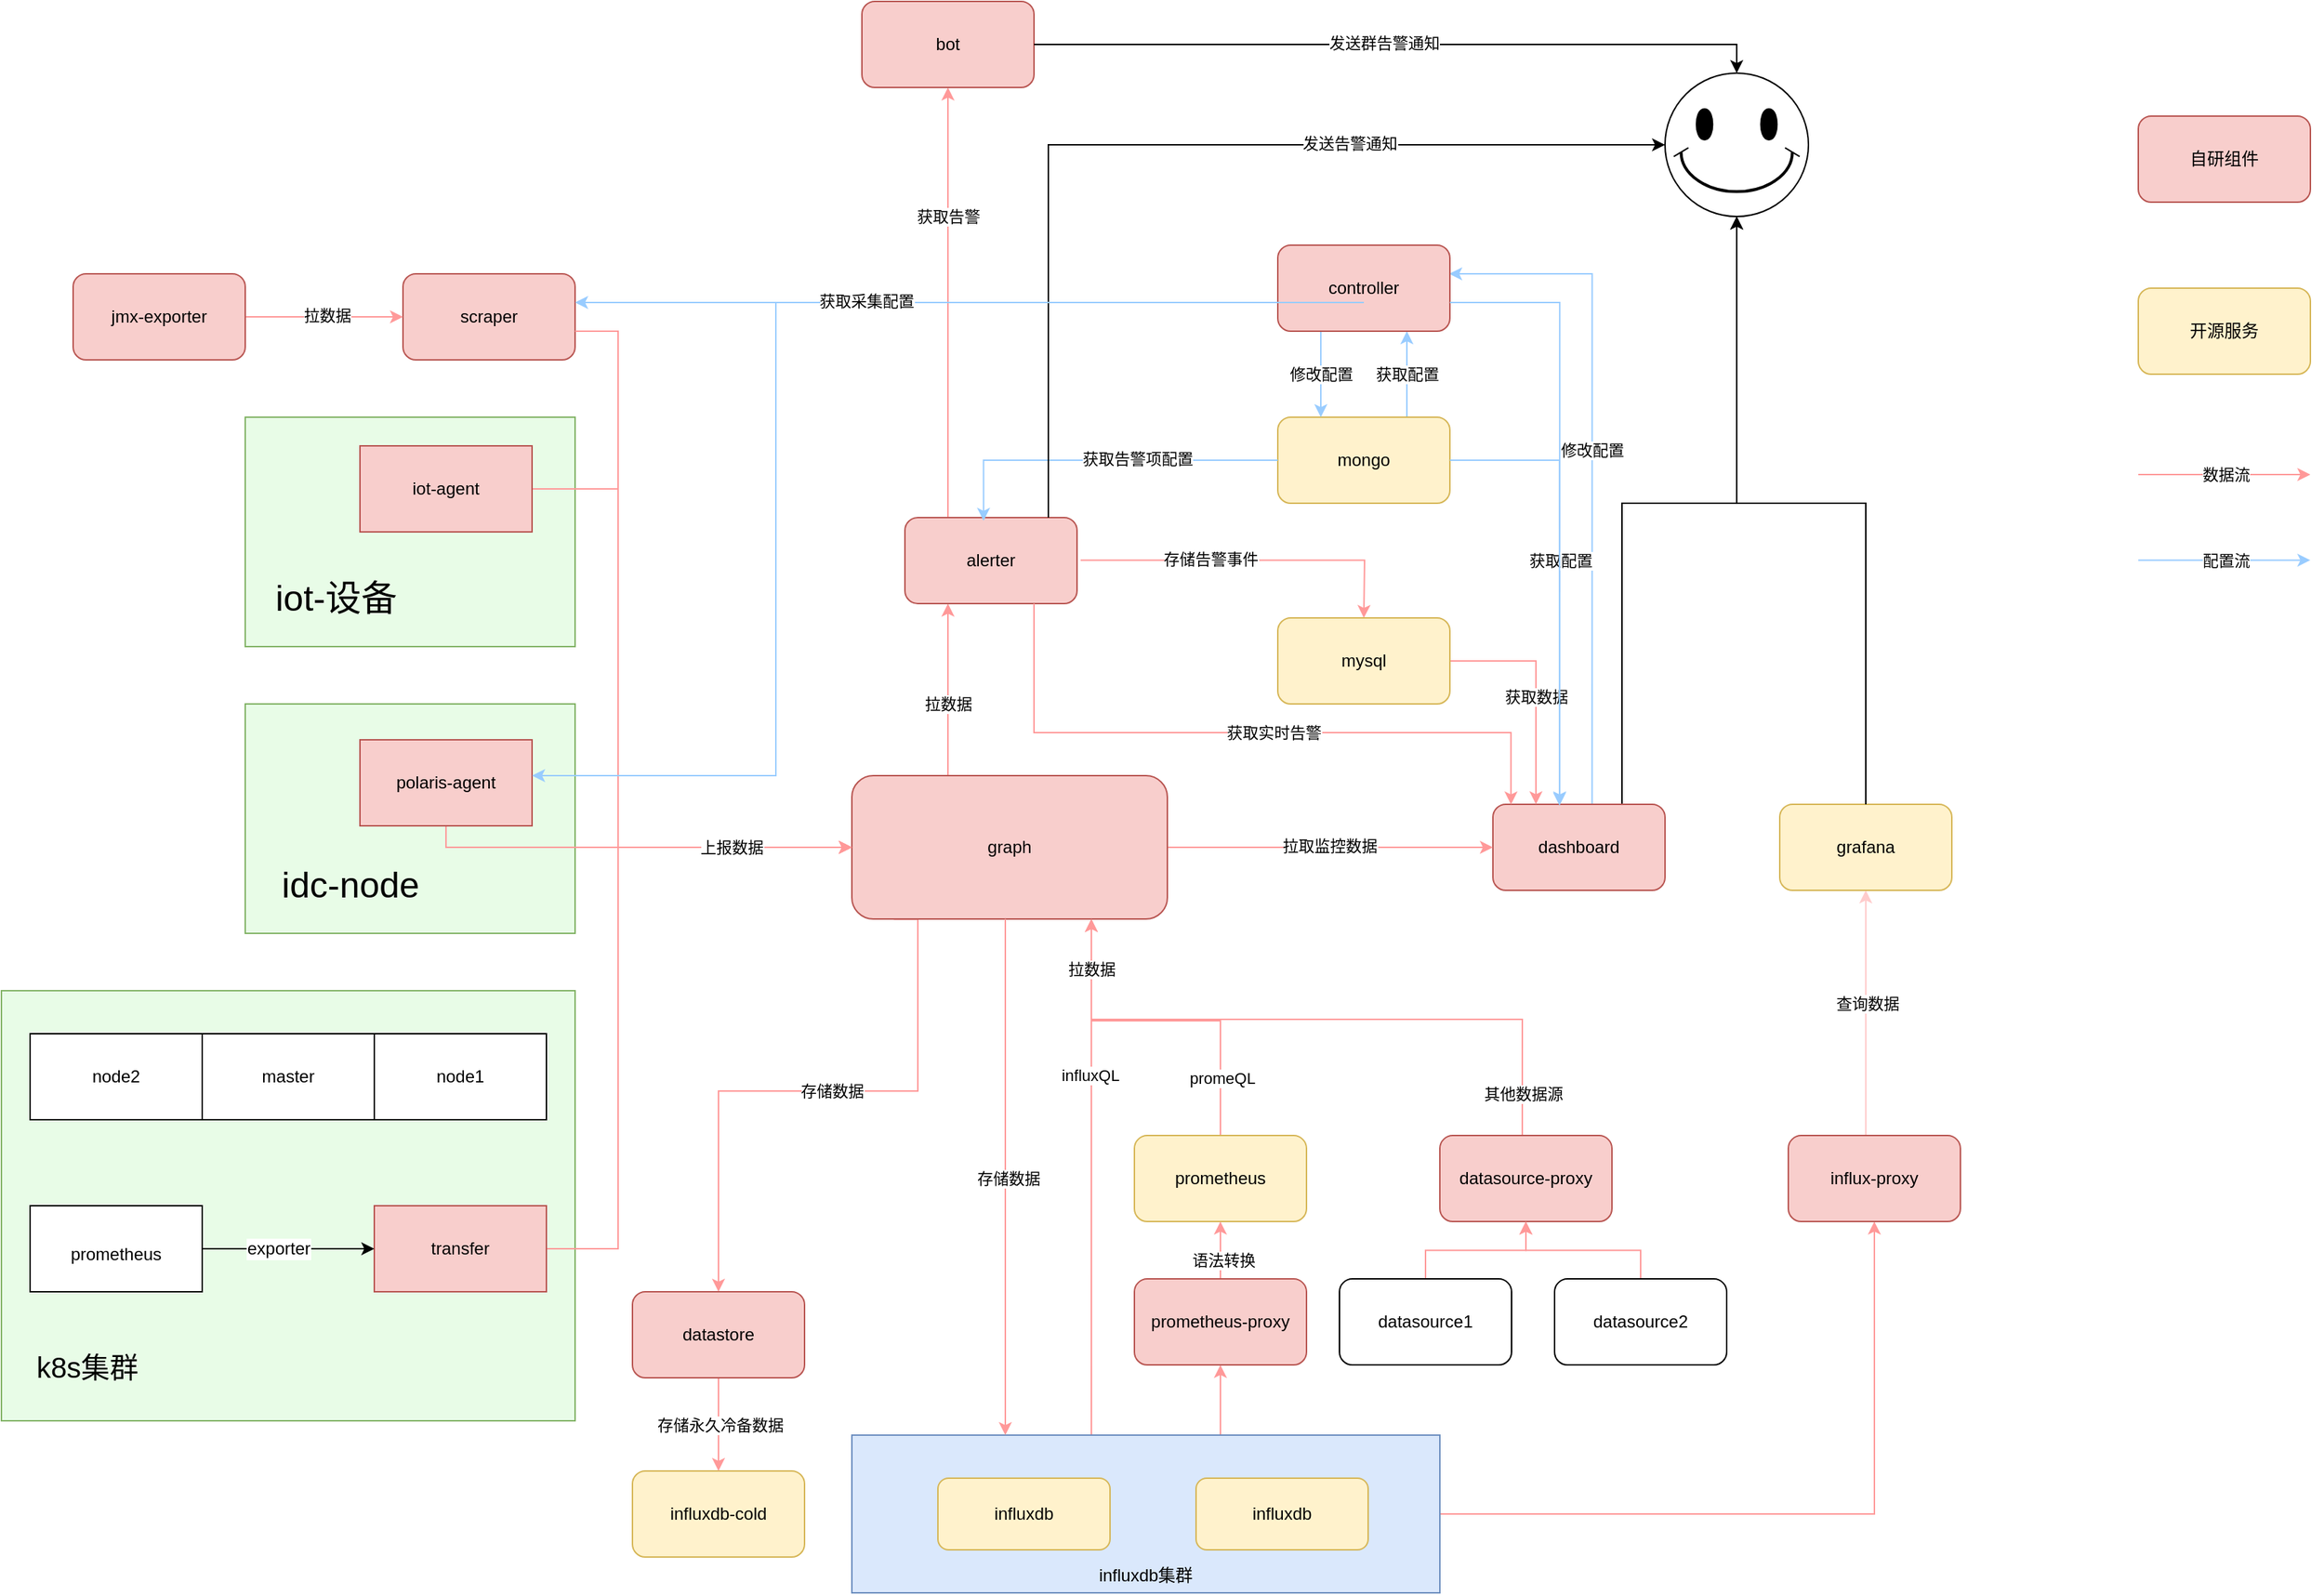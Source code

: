 <mxfile version="24.5.5" type="github">
  <diagram name="第 1 页" id="zJNLE8bN9wBG5qHUzsNH">
    <mxGraphModel dx="3089" dy="2399" grid="1" gridSize="10" guides="1" tooltips="1" connect="1" arrows="1" fold="1" page="1" pageScale="1" pageWidth="827" pageHeight="1169" math="0" shadow="0">
      <root>
        <mxCell id="0" />
        <mxCell id="1" parent="0" />
        <mxCell id="a-k5ZQnK_QjZlKG4vjBj-92" value="" style="rounded=0;whiteSpace=wrap;html=1;direction=south;fillColor=#E8FCE7;strokeColor=#82b366;" vertex="1" parent="1">
          <mxGeometry x="-370" y="60" width="230" height="160" as="geometry" />
        </mxCell>
        <mxCell id="mmYLngL-6dQX-zCMXxUM-11" value="" style="edgeStyle=orthogonalEdgeStyle;rounded=0;orthogonalLoop=1;jettySize=auto;html=1;strokeColor=#FF9999;" parent="1" source="mmYLngL-6dQX-zCMXxUM-14" target="mmYLngL-6dQX-zCMXxUM-29" edge="1">
          <mxGeometry relative="1" as="geometry">
            <Array as="points">
              <mxPoint x="310" y="730" />
              <mxPoint x="310" y="730" />
            </Array>
          </mxGeometry>
        </mxCell>
        <mxCell id="mmYLngL-6dQX-zCMXxUM-65" style="edgeStyle=orthogonalEdgeStyle;rounded=0;orthogonalLoop=1;jettySize=auto;html=1;entryX=0.5;entryY=1;entryDx=0;entryDy=0;strokeColor=#FF9999;" parent="1" source="mmYLngL-6dQX-zCMXxUM-14" target="mmYLngL-6dQX-zCMXxUM-64" edge="1">
          <mxGeometry relative="1" as="geometry" />
        </mxCell>
        <mxCell id="a-k5ZQnK_QjZlKG4vjBj-77" style="edgeStyle=orthogonalEdgeStyle;rounded=0;orthogonalLoop=1;jettySize=auto;html=1;exitX=0;exitY=0;exitDx=0;exitDy=0;entryX=0.5;entryY=1;entryDx=0;entryDy=0;strokeColor=#FF9999;" edge="1" parent="1">
          <mxGeometry relative="1" as="geometry">
            <mxPoint x="190.0" y="770" as="sourcePoint" />
            <mxPoint x="219.97" y="400" as="targetPoint" />
            <Array as="points">
              <mxPoint x="219.97" y="770" />
            </Array>
          </mxGeometry>
        </mxCell>
        <mxCell id="a-k5ZQnK_QjZlKG4vjBj-90" value="influxQL" style="edgeLabel;html=1;align=center;verticalAlign=middle;resizable=0;points=[];" vertex="1" connectable="0" parent="a-k5ZQnK_QjZlKG4vjBj-77">
          <mxGeometry x="0.404" y="1" relative="1" as="geometry">
            <mxPoint as="offset" />
          </mxGeometry>
        </mxCell>
        <mxCell id="mmYLngL-6dQX-zCMXxUM-14" value="&lt;br&gt;&lt;br&gt;&lt;br&gt;&lt;br&gt;&lt;br&gt;&lt;br&gt;influxdb集群" style="rounded=0;whiteSpace=wrap;html=1;fillColor=#dae8fc;strokeColor=#6c8ebf;" parent="1" vertex="1">
          <mxGeometry x="53" y="770" width="410" height="110" as="geometry" />
        </mxCell>
        <mxCell id="a-k5ZQnK_QjZlKG4vjBj-51" style="edgeStyle=orthogonalEdgeStyle;rounded=0;orthogonalLoop=1;jettySize=auto;html=1;" edge="1" parent="1" source="mmYLngL-6dQX-zCMXxUM-16" target="a-k5ZQnK_QjZlKG4vjBj-1">
          <mxGeometry relative="1" as="geometry">
            <Array as="points">
              <mxPoint x="590" y="120" />
              <mxPoint x="670" y="120" />
            </Array>
          </mxGeometry>
        </mxCell>
        <mxCell id="a-k5ZQnK_QjZlKG4vjBj-53" style="edgeStyle=orthogonalEdgeStyle;rounded=0;orthogonalLoop=1;jettySize=auto;html=1;entryX=0.996;entryY=0.343;entryDx=0;entryDy=0;entryPerimeter=0;strokeColor=#99CCFF;" edge="1" parent="1" target="a-k5ZQnK_QjZlKG4vjBj-27">
          <mxGeometry relative="1" as="geometry">
            <mxPoint x="470.0" y="-43.68" as="targetPoint" />
            <mxPoint x="569.166" y="330" as="sourcePoint" />
            <Array as="points">
              <mxPoint x="569" y="-40" />
              <mxPoint x="470" y="-40" />
            </Array>
          </mxGeometry>
        </mxCell>
        <mxCell id="a-k5ZQnK_QjZlKG4vjBj-54" value="修改配置" style="edgeLabel;html=1;align=center;verticalAlign=middle;resizable=0;points=[];" vertex="1" connectable="0" parent="a-k5ZQnK_QjZlKG4vjBj-53">
          <mxGeometry x="0.051" relative="1" as="geometry">
            <mxPoint as="offset" />
          </mxGeometry>
        </mxCell>
        <mxCell id="mmYLngL-6dQX-zCMXxUM-16" value="dashboard" style="rounded=1;whiteSpace=wrap;html=1;fillColor=#f8cecc;strokeColor=#b85450;" parent="1" vertex="1">
          <mxGeometry x="500" y="330" width="120" height="60" as="geometry" />
        </mxCell>
        <mxCell id="mmYLngL-6dQX-zCMXxUM-18" value="" style="edgeStyle=orthogonalEdgeStyle;rounded=0;orthogonalLoop=1;jettySize=auto;html=1;strokeColor=#FF9999;" parent="1" source="mmYLngL-6dQX-zCMXxUM-20" target="mmYLngL-6dQX-zCMXxUM-23" edge="1">
          <mxGeometry relative="1" as="geometry">
            <Array as="points">
              <mxPoint x="120" y="270" />
              <mxPoint x="120" y="270" />
            </Array>
          </mxGeometry>
        </mxCell>
        <mxCell id="mmYLngL-6dQX-zCMXxUM-19" value="拉数据" style="edgeLabel;html=1;align=center;verticalAlign=middle;resizable=0;points=[];" parent="mmYLngL-6dQX-zCMXxUM-18" vertex="1" connectable="0">
          <mxGeometry x="-0.156" relative="1" as="geometry">
            <mxPoint as="offset" />
          </mxGeometry>
        </mxCell>
        <mxCell id="mmYLngL-6dQX-zCMXxUM-77" style="edgeStyle=orthogonalEdgeStyle;rounded=0;orthogonalLoop=1;jettySize=auto;html=1;entryX=0;entryY=0.5;entryDx=0;entryDy=0;strokeColor=#FF9999;" parent="1" source="mmYLngL-6dQX-zCMXxUM-20" target="mmYLngL-6dQX-zCMXxUM-16" edge="1">
          <mxGeometry relative="1" as="geometry" />
        </mxCell>
        <mxCell id="mmYLngL-6dQX-zCMXxUM-78" value="拉取监控数据" style="edgeLabel;html=1;align=center;verticalAlign=middle;resizable=0;points=[];" parent="mmYLngL-6dQX-zCMXxUM-77" vertex="1" connectable="0">
          <mxGeometry x="-0.007" y="1" relative="1" as="geometry">
            <mxPoint as="offset" />
          </mxGeometry>
        </mxCell>
        <mxCell id="a-k5ZQnK_QjZlKG4vjBj-76" style="edgeStyle=orthogonalEdgeStyle;rounded=0;orthogonalLoop=1;jettySize=auto;html=1;exitX=0.133;exitY=1.002;exitDx=0;exitDy=0;entryX=0.5;entryY=0;entryDx=0;entryDy=0;strokeColor=#FF9999;exitPerimeter=0;" edge="1" parent="1" source="mmYLngL-6dQX-zCMXxUM-20" target="a-k5ZQnK_QjZlKG4vjBj-73">
          <mxGeometry relative="1" as="geometry">
            <Array as="points">
              <mxPoint x="99" y="530" />
              <mxPoint x="-40" y="530" />
            </Array>
          </mxGeometry>
        </mxCell>
        <mxCell id="a-k5ZQnK_QjZlKG4vjBj-96" value="存储数据" style="edgeLabel;html=1;align=center;verticalAlign=middle;resizable=0;points=[];" vertex="1" connectable="0" parent="a-k5ZQnK_QjZlKG4vjBj-76">
          <mxGeometry x="-0.054" relative="1" as="geometry">
            <mxPoint as="offset" />
          </mxGeometry>
        </mxCell>
        <mxCell id="mmYLngL-6dQX-zCMXxUM-20" value="graph" style="rounded=1;whiteSpace=wrap;html=1;fillColor=#f8cecc;strokeColor=#b85450;" parent="1" vertex="1">
          <mxGeometry x="53" y="310" width="220" height="100" as="geometry" />
        </mxCell>
        <mxCell id="a-k5ZQnK_QjZlKG4vjBj-41" style="edgeStyle=orthogonalEdgeStyle;rounded=0;orthogonalLoop=1;jettySize=auto;html=1;entryX=0.25;entryY=0;entryDx=0;entryDy=0;strokeColor=#FF9999;exitX=1.021;exitY=0.496;exitDx=0;exitDy=0;exitPerimeter=0;" edge="1" parent="1" source="mmYLngL-6dQX-zCMXxUM-23">
          <mxGeometry relative="1" as="geometry">
            <mxPoint x="240" y="160" as="sourcePoint" />
            <mxPoint x="409.99" y="200" as="targetPoint" />
          </mxGeometry>
        </mxCell>
        <mxCell id="a-k5ZQnK_QjZlKG4vjBj-42" value="存储告警事件" style="edgeLabel;html=1;align=center;verticalAlign=middle;resizable=0;points=[];" vertex="1" connectable="0" parent="a-k5ZQnK_QjZlKG4vjBj-41">
          <mxGeometry x="-0.241" y="1" relative="1" as="geometry">
            <mxPoint as="offset" />
          </mxGeometry>
        </mxCell>
        <mxCell id="a-k5ZQnK_QjZlKG4vjBj-85" style="edgeStyle=orthogonalEdgeStyle;rounded=0;orthogonalLoop=1;jettySize=auto;html=1;exitX=0.25;exitY=0;exitDx=0;exitDy=0;entryX=0.5;entryY=1;entryDx=0;entryDy=0;strokeColor=#FF9999;" edge="1" parent="1" source="mmYLngL-6dQX-zCMXxUM-23" target="a-k5ZQnK_QjZlKG4vjBj-84">
          <mxGeometry relative="1" as="geometry">
            <Array as="points" />
          </mxGeometry>
        </mxCell>
        <mxCell id="a-k5ZQnK_QjZlKG4vjBj-91" value="获取告警" style="edgeLabel;html=1;align=center;verticalAlign=middle;resizable=0;points=[];" vertex="1" connectable="0" parent="a-k5ZQnK_QjZlKG4vjBj-85">
          <mxGeometry x="0.4" relative="1" as="geometry">
            <mxPoint as="offset" />
          </mxGeometry>
        </mxCell>
        <mxCell id="mmYLngL-6dQX-zCMXxUM-23" value="alerter" style="rounded=1;whiteSpace=wrap;html=1;fillColor=#f8cecc;strokeColor=#b85450;" parent="1" vertex="1">
          <mxGeometry x="90" y="130" width="120" height="60" as="geometry" />
        </mxCell>
        <mxCell id="mmYLngL-6dQX-zCMXxUM-24" value="" style="edgeStyle=orthogonalEdgeStyle;rounded=0;orthogonalLoop=1;jettySize=auto;html=1;strokeColor=#FF9999;" parent="1" source="mmYLngL-6dQX-zCMXxUM-26" target="mmYLngL-6dQX-zCMXxUM-20" edge="1">
          <mxGeometry x="0.0" relative="1" as="geometry">
            <Array as="points">
              <mxPoint x="310" y="481" />
              <mxPoint x="220" y="481" />
            </Array>
            <mxPoint as="offset" />
          </mxGeometry>
        </mxCell>
        <mxCell id="a-k5ZQnK_QjZlKG4vjBj-89" value="promeQL" style="edgeLabel;html=1;align=center;verticalAlign=middle;resizable=0;points=[];" vertex="1" connectable="0" parent="mmYLngL-6dQX-zCMXxUM-24">
          <mxGeometry x="-0.667" y="-1" relative="1" as="geometry">
            <mxPoint as="offset" />
          </mxGeometry>
        </mxCell>
        <mxCell id="mmYLngL-6dQX-zCMXxUM-26" value="prometheus" style="rounded=1;whiteSpace=wrap;html=1;fillColor=#fff2cc;strokeColor=#d6b656;" parent="1" vertex="1">
          <mxGeometry x="250" y="561.05" width="120" height="60" as="geometry" />
        </mxCell>
        <mxCell id="mmYLngL-6dQX-zCMXxUM-27" value="" style="edgeStyle=orthogonalEdgeStyle;rounded=0;orthogonalLoop=1;jettySize=auto;html=1;fillColor=#f8cecc;strokeColor=#FF9999;" parent="1" source="mmYLngL-6dQX-zCMXxUM-29" target="mmYLngL-6dQX-zCMXxUM-26" edge="1">
          <mxGeometry relative="1" as="geometry" />
        </mxCell>
        <mxCell id="mmYLngL-6dQX-zCMXxUM-28" value="语法转换" style="edgeLabel;html=1;align=center;verticalAlign=middle;resizable=0;points=[];" parent="mmYLngL-6dQX-zCMXxUM-27" vertex="1" connectable="0">
          <mxGeometry x="-0.333" y="-2" relative="1" as="geometry">
            <mxPoint as="offset" />
          </mxGeometry>
        </mxCell>
        <mxCell id="mmYLngL-6dQX-zCMXxUM-29" value="prometheus-proxy" style="rounded=1;whiteSpace=wrap;html=1;fillColor=#f8cecc;strokeColor=#b85450;" parent="1" vertex="1">
          <mxGeometry x="250" y="661.05" width="120" height="60" as="geometry" />
        </mxCell>
        <mxCell id="mmYLngL-6dQX-zCMXxUM-45" style="edgeStyle=orthogonalEdgeStyle;rounded=0;orthogonalLoop=1;jettySize=auto;html=1;strokeColor=#FF9999;exitX=0.479;exitY=-0.024;exitDx=0;exitDy=0;exitPerimeter=0;" parent="1" edge="1">
          <mxGeometry relative="1" as="geometry">
            <Array as="points">
              <mxPoint x="520" y="480" />
              <mxPoint x="220" y="480" />
            </Array>
            <mxPoint x="520.48" y="569.61" as="sourcePoint" />
            <mxPoint x="220" y="410" as="targetPoint" />
          </mxGeometry>
        </mxCell>
        <mxCell id="a-k5ZQnK_QjZlKG4vjBj-82" value="其他数据源" style="edgeLabel;html=1;align=center;verticalAlign=middle;resizable=0;points=[];" vertex="1" connectable="0" parent="mmYLngL-6dQX-zCMXxUM-45">
          <mxGeometry x="-0.837" relative="1" as="geometry">
            <mxPoint as="offset" />
          </mxGeometry>
        </mxCell>
        <mxCell id="a-k5ZQnK_QjZlKG4vjBj-95" value="拉数据" style="edgeLabel;html=1;align=center;verticalAlign=middle;resizable=0;points=[];" vertex="1" connectable="0" parent="mmYLngL-6dQX-zCMXxUM-45">
          <mxGeometry x="0.847" relative="1" as="geometry">
            <mxPoint as="offset" />
          </mxGeometry>
        </mxCell>
        <mxCell id="mmYLngL-6dQX-zCMXxUM-32" value="datasource-proxy" style="rounded=1;whiteSpace=wrap;html=1;fillColor=#f8cecc;strokeColor=#b85450;" parent="1" vertex="1">
          <mxGeometry x="463" y="561.05" width="120" height="60" as="geometry" />
        </mxCell>
        <mxCell id="mmYLngL-6dQX-zCMXxUM-33" style="edgeStyle=orthogonalEdgeStyle;rounded=0;orthogonalLoop=1;jettySize=auto;html=1;entryX=0.5;entryY=1;entryDx=0;entryDy=0;fillColor=#f8cecc;strokeColor=#FF9999;" parent="1" source="mmYLngL-6dQX-zCMXxUM-34" target="mmYLngL-6dQX-zCMXxUM-32" edge="1">
          <mxGeometry relative="1" as="geometry" />
        </mxCell>
        <mxCell id="mmYLngL-6dQX-zCMXxUM-34" value="datasource1" style="rounded=1;whiteSpace=wrap;html=1;" parent="1" vertex="1">
          <mxGeometry x="393" y="661.05" width="120" height="60" as="geometry" />
        </mxCell>
        <mxCell id="mmYLngL-6dQX-zCMXxUM-35" style="edgeStyle=orthogonalEdgeStyle;rounded=0;orthogonalLoop=1;jettySize=auto;html=1;fillColor=#f8cecc;strokeColor=#FF9999;" parent="1" source="mmYLngL-6dQX-zCMXxUM-36" target="mmYLngL-6dQX-zCMXxUM-32" edge="1">
          <mxGeometry relative="1" as="geometry" />
        </mxCell>
        <mxCell id="mmYLngL-6dQX-zCMXxUM-36" value="datasource2" style="rounded=1;whiteSpace=wrap;html=1;" parent="1" vertex="1">
          <mxGeometry x="543" y="661.05" width="120" height="60" as="geometry" />
        </mxCell>
        <mxCell id="mmYLngL-6dQX-zCMXxUM-37" value="" style="group" parent="1" vertex="1" connectable="0">
          <mxGeometry x="113" y="800" width="300" height="50" as="geometry" />
        </mxCell>
        <mxCell id="mmYLngL-6dQX-zCMXxUM-38" value="influxdb" style="rounded=1;whiteSpace=wrap;html=1;container=0;fillColor=#fff2cc;strokeColor=#d6b656;" parent="mmYLngL-6dQX-zCMXxUM-37" vertex="1">
          <mxGeometry width="120" height="50" as="geometry" />
        </mxCell>
        <mxCell id="mmYLngL-6dQX-zCMXxUM-39" value="influxdb" style="rounded=1;whiteSpace=wrap;html=1;container=0;fillColor=#fff2cc;strokeColor=#d6b656;" parent="mmYLngL-6dQX-zCMXxUM-37" vertex="1">
          <mxGeometry x="180" width="120" height="50" as="geometry" />
        </mxCell>
        <mxCell id="mmYLngL-6dQX-zCMXxUM-67" style="edgeStyle=orthogonalEdgeStyle;rounded=0;orthogonalLoop=1;jettySize=auto;html=1;entryX=0.5;entryY=1;entryDx=0;entryDy=0;strokeColor=#FFCCCC;" parent="1" source="mmYLngL-6dQX-zCMXxUM-64" target="mmYLngL-6dQX-zCMXxUM-66" edge="1">
          <mxGeometry relative="1" as="geometry">
            <Array as="points">
              <mxPoint x="760" y="500" />
              <mxPoint x="760" y="500" />
            </Array>
          </mxGeometry>
        </mxCell>
        <mxCell id="mmYLngL-6dQX-zCMXxUM-68" value="查询数据" style="edgeLabel;html=1;align=center;verticalAlign=middle;resizable=0;points=[];" parent="mmYLngL-6dQX-zCMXxUM-67" vertex="1" connectable="0">
          <mxGeometry x="0.083" y="-1" relative="1" as="geometry">
            <mxPoint as="offset" />
          </mxGeometry>
        </mxCell>
        <mxCell id="mmYLngL-6dQX-zCMXxUM-64" value="influx-proxy" style="rounded=1;whiteSpace=wrap;html=1;fillColor=#f8cecc;strokeColor=#b85450;" parent="1" vertex="1">
          <mxGeometry x="705.98" y="561.05" width="120" height="60" as="geometry" />
        </mxCell>
        <mxCell id="mmYLngL-6dQX-zCMXxUM-66" value="grafana" style="rounded=1;whiteSpace=wrap;html=1;fillColor=#fff2cc;strokeColor=#d6b656;" parent="1" vertex="1">
          <mxGeometry x="700" y="330" width="120" height="60" as="geometry" />
        </mxCell>
        <mxCell id="mmYLngL-6dQX-zCMXxUM-70" value="scraper" style="rounded=1;whiteSpace=wrap;html=1;fillColor=#f8cecc;strokeColor=#b85450;" parent="1" vertex="1">
          <mxGeometry x="-260" y="-40" width="120" height="60" as="geometry" />
        </mxCell>
        <mxCell id="mmYLngL-6dQX-zCMXxUM-74" value="" style="edgeStyle=orthogonalEdgeStyle;rounded=0;orthogonalLoop=1;jettySize=auto;html=1;strokeColor=#FF9999;" parent="1" source="mmYLngL-6dQX-zCMXxUM-73" target="mmYLngL-6dQX-zCMXxUM-70" edge="1">
          <mxGeometry relative="1" as="geometry" />
        </mxCell>
        <mxCell id="mmYLngL-6dQX-zCMXxUM-75" value="拉数据" style="edgeLabel;html=1;align=center;verticalAlign=middle;resizable=0;points=[];" parent="mmYLngL-6dQX-zCMXxUM-74" vertex="1" connectable="0">
          <mxGeometry x="0.025" y="1" relative="1" as="geometry">
            <mxPoint as="offset" />
          </mxGeometry>
        </mxCell>
        <mxCell id="mmYLngL-6dQX-zCMXxUM-73" value="jmx-exporter" style="rounded=1;whiteSpace=wrap;html=1;fillColor=#f8cecc;strokeColor=#b85450;" parent="1" vertex="1">
          <mxGeometry x="-490" y="-40" width="120" height="60" as="geometry" />
        </mxCell>
        <mxCell id="mmYLngL-6dQX-zCMXxUM-2" value="" style="rounded=0;whiteSpace=wrap;html=1;direction=south;fillColor=#E8FCE7;strokeColor=#82b366;" parent="1" vertex="1">
          <mxGeometry x="-540" y="460" width="400" height="300" as="geometry" />
        </mxCell>
        <mxCell id="mmYLngL-6dQX-zCMXxUM-3" value="node1" style="rounded=0;whiteSpace=wrap;html=1;" parent="1" vertex="1">
          <mxGeometry x="-280" y="490" width="120" height="60" as="geometry" />
        </mxCell>
        <mxCell id="mmYLngL-6dQX-zCMXxUM-4" value="master" style="rounded=0;whiteSpace=wrap;html=1;" parent="1" vertex="1">
          <mxGeometry x="-400" y="490" width="120" height="60" as="geometry" />
        </mxCell>
        <mxCell id="mmYLngL-6dQX-zCMXxUM-5" value="node2" style="rounded=0;whiteSpace=wrap;html=1;" parent="1" vertex="1">
          <mxGeometry x="-520" y="490" width="120" height="60" as="geometry" />
        </mxCell>
        <mxCell id="mmYLngL-6dQX-zCMXxUM-6" value="&lt;font style=&quot;font-size: 20px;&quot;&gt;k8s集群&lt;/font&gt;" style="text;html=1;strokeColor=none;fillColor=none;align=center;verticalAlign=middle;whiteSpace=wrap;rounded=0;" parent="1" vertex="1">
          <mxGeometry x="-530" y="700" width="100" height="44" as="geometry" />
        </mxCell>
        <mxCell id="mmYLngL-6dQX-zCMXxUM-7" value="&lt;font style=&quot;font-size: 12px;&quot;&gt;prometheus&lt;/font&gt;" style="rounded=0;whiteSpace=wrap;html=1;fontSize=20;" parent="1" vertex="1">
          <mxGeometry x="-520" y="610" width="120" height="60" as="geometry" />
        </mxCell>
        <mxCell id="a-k5ZQnK_QjZlKG4vjBj-22" style="edgeStyle=orthogonalEdgeStyle;rounded=0;orthogonalLoop=1;jettySize=auto;html=1;entryX=0;entryY=0.5;entryDx=0;entryDy=0;strokeColor=#FF9999;" edge="1" parent="1" source="mmYLngL-6dQX-zCMXxUM-8" target="mmYLngL-6dQX-zCMXxUM-20">
          <mxGeometry relative="1" as="geometry">
            <Array as="points">
              <mxPoint x="-110" y="640" />
              <mxPoint x="-110" y="360" />
            </Array>
          </mxGeometry>
        </mxCell>
        <mxCell id="mmYLngL-6dQX-zCMXxUM-8" value="transfer" style="rounded=0;whiteSpace=wrap;html=1;fillColor=#f8cecc;strokeColor=#b85450;" parent="1" vertex="1">
          <mxGeometry x="-280" y="610" width="120" height="60" as="geometry" />
        </mxCell>
        <mxCell id="mmYLngL-6dQX-zCMXxUM-9" value="" style="edgeStyle=orthogonalEdgeStyle;rounded=0;orthogonalLoop=1;jettySize=auto;html=1;fontSize=20;" parent="1" source="mmYLngL-6dQX-zCMXxUM-7" target="mmYLngL-6dQX-zCMXxUM-8" edge="1">
          <mxGeometry relative="1" as="geometry" />
        </mxCell>
        <mxCell id="mmYLngL-6dQX-zCMXxUM-10" value="exporter" style="edgeLabel;html=1;align=center;verticalAlign=middle;resizable=0;points=[];fontSize=12;" parent="mmYLngL-6dQX-zCMXxUM-9" vertex="1" connectable="0">
          <mxGeometry x="-0.114" relative="1" as="geometry">
            <mxPoint as="offset" />
          </mxGeometry>
        </mxCell>
        <mxCell id="a-k5ZQnK_QjZlKG4vjBj-45" style="edgeStyle=orthogonalEdgeStyle;rounded=0;orthogonalLoop=1;jettySize=auto;html=1;entryX=0.25;entryY=0;entryDx=0;entryDy=0;strokeColor=#FF9999;" edge="1" parent="1" source="mmYLngL-6dQX-zCMXxUM-79" target="mmYLngL-6dQX-zCMXxUM-16">
          <mxGeometry relative="1" as="geometry" />
        </mxCell>
        <mxCell id="a-k5ZQnK_QjZlKG4vjBj-46" value="获取数据" style="edgeLabel;html=1;align=center;verticalAlign=middle;resizable=0;points=[];" vertex="1" connectable="0" parent="a-k5ZQnK_QjZlKG4vjBj-45">
          <mxGeometry x="0.061" relative="1" as="geometry">
            <mxPoint as="offset" />
          </mxGeometry>
        </mxCell>
        <mxCell id="mmYLngL-6dQX-zCMXxUM-79" value="mysql" style="rounded=1;whiteSpace=wrap;html=1;fillColor=#fff2cc;strokeColor=#d6b656;" parent="1" vertex="1">
          <mxGeometry x="350" y="200" width="120" height="60" as="geometry" />
        </mxCell>
        <mxCell id="a-k5ZQnK_QjZlKG4vjBj-35" value="" style="edgeStyle=orthogonalEdgeStyle;rounded=0;orthogonalLoop=1;jettySize=auto;html=1;strokeColor=#99CCFF;" edge="1" parent="1" source="mmYLngL-6dQX-zCMXxUM-80" target="a-k5ZQnK_QjZlKG4vjBj-27">
          <mxGeometry relative="1" as="geometry">
            <Array as="points">
              <mxPoint x="440" y="20" />
              <mxPoint x="440" y="20" />
            </Array>
          </mxGeometry>
        </mxCell>
        <mxCell id="a-k5ZQnK_QjZlKG4vjBj-39" value="获取配置" style="edgeLabel;html=1;align=center;verticalAlign=middle;resizable=0;points=[];" vertex="1" connectable="0" parent="a-k5ZQnK_QjZlKG4vjBj-35">
          <mxGeometry x="0.003" relative="1" as="geometry">
            <mxPoint as="offset" />
          </mxGeometry>
        </mxCell>
        <mxCell id="mmYLngL-6dQX-zCMXxUM-80" value="mongo" style="rounded=1;whiteSpace=wrap;html=1;fillColor=#fff2cc;strokeColor=#d6b656;" parent="1" vertex="1">
          <mxGeometry x="350" y="60" width="120" height="60" as="geometry" />
        </mxCell>
        <mxCell id="mmYLngL-6dQX-zCMXxUM-92" value="" style="rounded=0;whiteSpace=wrap;html=1;direction=south;fillColor=#E8FCE7;strokeColor=#82b366;" parent="1" vertex="1">
          <mxGeometry x="-370" y="260" width="230" height="160" as="geometry" />
        </mxCell>
        <mxCell id="mmYLngL-6dQX-zCMXxUM-93" value="&lt;font style=&quot;font-size: 25px;&quot;&gt;idc-node&lt;/font&gt;" style="text;strokeColor=none;align=center;fillColor=none;html=1;verticalAlign=middle;whiteSpace=wrap;rounded=0;" parent="1" vertex="1">
          <mxGeometry x="-353" y="370" width="113" height="30" as="geometry" />
        </mxCell>
        <mxCell id="mmYLngL-6dQX-zCMXxUM-99" style="edgeStyle=orthogonalEdgeStyle;rounded=0;orthogonalLoop=1;jettySize=auto;html=1;strokeColor=#FF9999;exitX=0.5;exitY=1;exitDx=0;exitDy=0;entryX=0;entryY=0.5;entryDx=0;entryDy=0;" parent="1" source="mmYLngL-6dQX-zCMXxUM-96" edge="1" target="mmYLngL-6dQX-zCMXxUM-20">
          <mxGeometry relative="1" as="geometry">
            <mxPoint x="50" y="360" as="targetPoint" />
            <Array as="points">
              <mxPoint x="-230" y="360" />
            </Array>
            <mxPoint x="-665.52" y="260.6" as="sourcePoint" />
          </mxGeometry>
        </mxCell>
        <mxCell id="mmYLngL-6dQX-zCMXxUM-96" value="polaris-agent" style="rounded=0;whiteSpace=wrap;html=1;fillColor=#f8cecc;strokeColor=#b85450;" parent="1" vertex="1">
          <mxGeometry x="-290" y="285" width="120" height="60" as="geometry" />
        </mxCell>
        <mxCell id="a-k5ZQnK_QjZlKG4vjBj-1" value="" style="verticalLabelPosition=bottom;verticalAlign=top;html=1;shape=mxgraph.basic.smiley" vertex="1" parent="1">
          <mxGeometry x="620" y="-180" width="100" height="100" as="geometry" />
        </mxCell>
        <mxCell id="a-k5ZQnK_QjZlKG4vjBj-9" value="&lt;font style=&quot;font-size: 25px;&quot;&gt;iot-设备&lt;/font&gt;" style="text;strokeColor=none;align=center;fillColor=none;html=1;verticalAlign=middle;whiteSpace=wrap;rounded=0;" vertex="1" parent="1">
          <mxGeometry x="-353" y="170" width="93" height="30" as="geometry" />
        </mxCell>
        <mxCell id="a-k5ZQnK_QjZlKG4vjBj-15" style="edgeStyle=orthogonalEdgeStyle;rounded=0;orthogonalLoop=1;jettySize=auto;html=1;entryX=0;entryY=0.5;entryDx=0;entryDy=0;strokeColor=#FF9999;exitX=1;exitY=0.5;exitDx=0;exitDy=0;" edge="1" parent="1" source="a-k5ZQnK_QjZlKG4vjBj-14" target="mmYLngL-6dQX-zCMXxUM-20">
          <mxGeometry relative="1" as="geometry">
            <mxPoint x="-290" y="10" as="sourcePoint" />
            <Array as="points">
              <mxPoint x="-110" y="110" />
              <mxPoint x="-110" y="360" />
            </Array>
          </mxGeometry>
        </mxCell>
        <mxCell id="a-k5ZQnK_QjZlKG4vjBj-14" value="iot-agent" style="rounded=0;whiteSpace=wrap;html=1;fillColor=#f8cecc;strokeColor=#b85450;" vertex="1" parent="1">
          <mxGeometry x="-290" y="80" width="120" height="60" as="geometry" />
        </mxCell>
        <mxCell id="a-k5ZQnK_QjZlKG4vjBj-24" style="edgeStyle=orthogonalEdgeStyle;rounded=0;orthogonalLoop=1;jettySize=auto;html=1;strokeColor=#FF9999;" edge="1" parent="1" target="mmYLngL-6dQX-zCMXxUM-20">
          <mxGeometry relative="1" as="geometry">
            <mxPoint x="-140" as="sourcePoint" />
            <mxPoint x="100" y="360" as="targetPoint" />
            <Array as="points">
              <mxPoint x="-110" />
              <mxPoint x="-110" y="360" />
            </Array>
          </mxGeometry>
        </mxCell>
        <mxCell id="a-k5ZQnK_QjZlKG4vjBj-26" value="上报数据" style="edgeLabel;html=1;align=center;verticalAlign=middle;resizable=0;points=[];" vertex="1" connectable="0" parent="a-k5ZQnK_QjZlKG4vjBj-24">
          <mxGeometry x="0.768" relative="1" as="geometry">
            <mxPoint x="-20" as="offset" />
          </mxGeometry>
        </mxCell>
        <mxCell id="a-k5ZQnK_QjZlKG4vjBj-33" value="" style="edgeStyle=orthogonalEdgeStyle;rounded=0;orthogonalLoop=1;jettySize=auto;html=1;strokeColor=#99CCFF;" edge="1" parent="1" source="a-k5ZQnK_QjZlKG4vjBj-27" target="mmYLngL-6dQX-zCMXxUM-80">
          <mxGeometry relative="1" as="geometry">
            <Array as="points">
              <mxPoint x="380" y="10" />
              <mxPoint x="380" y="10" />
            </Array>
          </mxGeometry>
        </mxCell>
        <mxCell id="a-k5ZQnK_QjZlKG4vjBj-40" value="修改配置" style="edgeLabel;html=1;align=center;verticalAlign=middle;resizable=0;points=[];" vertex="1" connectable="0" parent="a-k5ZQnK_QjZlKG4vjBj-33">
          <mxGeometry x="-0.024" relative="1" as="geometry">
            <mxPoint as="offset" />
          </mxGeometry>
        </mxCell>
        <mxCell id="a-k5ZQnK_QjZlKG4vjBj-66" style="edgeStyle=orthogonalEdgeStyle;rounded=0;orthogonalLoop=1;jettySize=auto;html=1;exitX=0;exitY=0.75;exitDx=0;exitDy=0;strokeColor=#99CCFF;" edge="1" parent="1" source="a-k5ZQnK_QjZlKG4vjBj-27" target="mmYLngL-6dQX-zCMXxUM-96">
          <mxGeometry relative="1" as="geometry">
            <Array as="points">
              <mxPoint x="370" y="-20" />
              <mxPoint y="-20" />
              <mxPoint y="310" />
            </Array>
          </mxGeometry>
        </mxCell>
        <mxCell id="a-k5ZQnK_QjZlKG4vjBj-27" value="controller" style="rounded=1;whiteSpace=wrap;html=1;fillColor=#f8cecc;strokeColor=#b85450;" vertex="1" parent="1">
          <mxGeometry x="350" y="-60" width="120" height="60" as="geometry" />
        </mxCell>
        <mxCell id="a-k5ZQnK_QjZlKG4vjBj-31" style="edgeStyle=orthogonalEdgeStyle;rounded=0;orthogonalLoop=1;jettySize=auto;html=1;entryX=0.457;entryY=0.038;entryDx=0;entryDy=0;entryPerimeter=0;strokeColor=#99CCFF;" edge="1" parent="1" source="mmYLngL-6dQX-zCMXxUM-80" target="mmYLngL-6dQX-zCMXxUM-23">
          <mxGeometry relative="1" as="geometry" />
        </mxCell>
        <mxCell id="a-k5ZQnK_QjZlKG4vjBj-32" value="获取告警项配置" style="edgeLabel;html=1;align=center;verticalAlign=middle;resizable=0;points=[];" vertex="1" connectable="0" parent="a-k5ZQnK_QjZlKG4vjBj-31">
          <mxGeometry x="-0.202" y="-1" relative="1" as="geometry">
            <mxPoint as="offset" />
          </mxGeometry>
        </mxCell>
        <mxCell id="a-k5ZQnK_QjZlKG4vjBj-43" style="edgeStyle=orthogonalEdgeStyle;rounded=0;orthogonalLoop=1;jettySize=auto;html=1;entryX=0.105;entryY=0.002;entryDx=0;entryDy=0;entryPerimeter=0;strokeColor=#FF9999;" edge="1" parent="1" source="mmYLngL-6dQX-zCMXxUM-23" target="mmYLngL-6dQX-zCMXxUM-16">
          <mxGeometry relative="1" as="geometry">
            <Array as="points">
              <mxPoint x="180" y="280" />
              <mxPoint x="513" y="280" />
            </Array>
          </mxGeometry>
        </mxCell>
        <mxCell id="a-k5ZQnK_QjZlKG4vjBj-44" value="获取实时告警" style="edgeLabel;html=1;align=center;verticalAlign=middle;resizable=0;points=[];" vertex="1" connectable="0" parent="a-k5ZQnK_QjZlKG4vjBj-43">
          <mxGeometry x="0.088" relative="1" as="geometry">
            <mxPoint as="offset" />
          </mxGeometry>
        </mxCell>
        <mxCell id="a-k5ZQnK_QjZlKG4vjBj-47" style="edgeStyle=orthogonalEdgeStyle;rounded=0;orthogonalLoop=1;jettySize=auto;html=1;entryX=0.388;entryY=0.002;entryDx=0;entryDy=0;entryPerimeter=0;strokeColor=#99CCFF;" edge="1" parent="1" source="a-k5ZQnK_QjZlKG4vjBj-27" target="mmYLngL-6dQX-zCMXxUM-16">
          <mxGeometry relative="1" as="geometry">
            <mxPoint x="550" y="330" as="targetPoint" />
            <Array as="points">
              <mxPoint x="547" y="-20" />
            </Array>
          </mxGeometry>
        </mxCell>
        <mxCell id="a-k5ZQnK_QjZlKG4vjBj-48" value="获取配置" style="edgeLabel;html=1;align=center;verticalAlign=middle;resizable=0;points=[];" vertex="1" connectable="0" parent="a-k5ZQnK_QjZlKG4vjBj-47">
          <mxGeometry x="0.2" relative="1" as="geometry">
            <mxPoint as="offset" />
          </mxGeometry>
        </mxCell>
        <mxCell id="a-k5ZQnK_QjZlKG4vjBj-49" style="edgeStyle=orthogonalEdgeStyle;rounded=0;orthogonalLoop=1;jettySize=auto;html=1;entryX=0;entryY=0.5;entryDx=0;entryDy=0;entryPerimeter=0;" edge="1" parent="1" source="mmYLngL-6dQX-zCMXxUM-23" target="a-k5ZQnK_QjZlKG4vjBj-1">
          <mxGeometry relative="1" as="geometry">
            <Array as="points">
              <mxPoint x="190" y="-130" />
            </Array>
          </mxGeometry>
        </mxCell>
        <mxCell id="a-k5ZQnK_QjZlKG4vjBj-50" value="发送告警通知" style="edgeLabel;html=1;align=center;verticalAlign=middle;resizable=0;points=[];" vertex="1" connectable="0" parent="a-k5ZQnK_QjZlKG4vjBj-49">
          <mxGeometry x="0.362" y="1" relative="1" as="geometry">
            <mxPoint as="offset" />
          </mxGeometry>
        </mxCell>
        <mxCell id="a-k5ZQnK_QjZlKG4vjBj-52" style="edgeStyle=orthogonalEdgeStyle;rounded=0;orthogonalLoop=1;jettySize=auto;html=1;entryX=0.5;entryY=1;entryDx=0;entryDy=0;entryPerimeter=0;" edge="1" parent="1" source="mmYLngL-6dQX-zCMXxUM-66" target="a-k5ZQnK_QjZlKG4vjBj-1">
          <mxGeometry relative="1" as="geometry">
            <Array as="points">
              <mxPoint x="760" y="120" />
              <mxPoint x="670" y="120" />
            </Array>
          </mxGeometry>
        </mxCell>
        <mxCell id="a-k5ZQnK_QjZlKG4vjBj-57" value="自研组件" style="rounded=1;whiteSpace=wrap;html=1;fillColor=#f8cecc;strokeColor=#b85450;" vertex="1" parent="1">
          <mxGeometry x="950" y="-150" width="120" height="60" as="geometry" />
        </mxCell>
        <mxCell id="a-k5ZQnK_QjZlKG4vjBj-58" value="开源服务" style="rounded=1;whiteSpace=wrap;html=1;fillColor=#fff2cc;strokeColor=#d6b656;" vertex="1" parent="1">
          <mxGeometry x="950" y="-30" width="120" height="60" as="geometry" />
        </mxCell>
        <mxCell id="a-k5ZQnK_QjZlKG4vjBj-61" value="" style="endArrow=classic;html=1;rounded=0;strokeColor=#FF9999;" edge="1" parent="1">
          <mxGeometry width="50" height="50" relative="1" as="geometry">
            <mxPoint x="950" y="100" as="sourcePoint" />
            <mxPoint x="1070" y="100" as="targetPoint" />
          </mxGeometry>
        </mxCell>
        <mxCell id="a-k5ZQnK_QjZlKG4vjBj-62" value="数据流" style="edgeLabel;html=1;align=center;verticalAlign=middle;resizable=0;points=[];" vertex="1" connectable="0" parent="a-k5ZQnK_QjZlKG4vjBj-61">
          <mxGeometry x="0.015" relative="1" as="geometry">
            <mxPoint as="offset" />
          </mxGeometry>
        </mxCell>
        <mxCell id="a-k5ZQnK_QjZlKG4vjBj-63" value="" style="endArrow=classic;html=1;rounded=0;strokeColor=#99CCFF;" edge="1" parent="1">
          <mxGeometry width="50" height="50" relative="1" as="geometry">
            <mxPoint x="950" y="159.7" as="sourcePoint" />
            <mxPoint x="1070" y="159.7" as="targetPoint" />
          </mxGeometry>
        </mxCell>
        <mxCell id="a-k5ZQnK_QjZlKG4vjBj-64" value="配置流" style="edgeLabel;html=1;align=center;verticalAlign=middle;resizable=0;points=[];" vertex="1" connectable="0" parent="a-k5ZQnK_QjZlKG4vjBj-63">
          <mxGeometry x="0.015" relative="1" as="geometry">
            <mxPoint as="offset" />
          </mxGeometry>
        </mxCell>
        <mxCell id="a-k5ZQnK_QjZlKG4vjBj-68" style="edgeStyle=orthogonalEdgeStyle;rounded=0;orthogonalLoop=1;jettySize=auto;html=1;entryX=0.387;entryY=0.014;entryDx=0;entryDy=0;entryPerimeter=0;strokeColor=#99CCFF;" edge="1" parent="1" source="mmYLngL-6dQX-zCMXxUM-80" target="mmYLngL-6dQX-zCMXxUM-16">
          <mxGeometry relative="1" as="geometry" />
        </mxCell>
        <mxCell id="a-k5ZQnK_QjZlKG4vjBj-72" value="influxdb-cold" style="rounded=1;whiteSpace=wrap;html=1;fillColor=#fff2cc;strokeColor=#d6b656;" vertex="1" parent="1">
          <mxGeometry x="-100" y="795" width="120" height="60" as="geometry" />
        </mxCell>
        <mxCell id="a-k5ZQnK_QjZlKG4vjBj-74" style="edgeStyle=orthogonalEdgeStyle;rounded=0;orthogonalLoop=1;jettySize=auto;html=1;entryX=0.5;entryY=0;entryDx=0;entryDy=0;strokeColor=#FF9999;" edge="1" parent="1" source="a-k5ZQnK_QjZlKG4vjBj-73" target="a-k5ZQnK_QjZlKG4vjBj-72">
          <mxGeometry relative="1" as="geometry" />
        </mxCell>
        <mxCell id="a-k5ZQnK_QjZlKG4vjBj-75" value="存储永久冷备数据" style="edgeLabel;html=1;align=center;verticalAlign=middle;resizable=0;points=[];" vertex="1" connectable="0" parent="a-k5ZQnK_QjZlKG4vjBj-74">
          <mxGeometry x="-0.002" y="1" relative="1" as="geometry">
            <mxPoint as="offset" />
          </mxGeometry>
        </mxCell>
        <mxCell id="a-k5ZQnK_QjZlKG4vjBj-73" value="datastore" style="rounded=1;whiteSpace=wrap;html=1;fillColor=#f8cecc;strokeColor=#b85450;" vertex="1" parent="1">
          <mxGeometry x="-100" y="670" width="120" height="60" as="geometry" />
        </mxCell>
        <mxCell id="a-k5ZQnK_QjZlKG4vjBj-78" style="edgeStyle=orthogonalEdgeStyle;rounded=0;orthogonalLoop=1;jettySize=auto;html=1;strokeColor=#FF9999;" edge="1" parent="1" target="mmYLngL-6dQX-zCMXxUM-14">
          <mxGeometry relative="1" as="geometry">
            <mxPoint x="160" y="410" as="sourcePoint" />
            <Array as="points">
              <mxPoint x="160" y="410" />
            </Array>
          </mxGeometry>
        </mxCell>
        <mxCell id="a-k5ZQnK_QjZlKG4vjBj-79" value="存储数据" style="edgeLabel;html=1;align=center;verticalAlign=middle;resizable=0;points=[];" vertex="1" connectable="0" parent="a-k5ZQnK_QjZlKG4vjBj-78">
          <mxGeometry x="0.005" y="2" relative="1" as="geometry">
            <mxPoint as="offset" />
          </mxGeometry>
        </mxCell>
        <mxCell id="a-k5ZQnK_QjZlKG4vjBj-84" value="bot" style="rounded=1;whiteSpace=wrap;html=1;fillColor=#f8cecc;strokeColor=#b85450;" vertex="1" parent="1">
          <mxGeometry x="60" y="-230" width="120" height="60" as="geometry" />
        </mxCell>
        <mxCell id="a-k5ZQnK_QjZlKG4vjBj-87" style="edgeStyle=orthogonalEdgeStyle;rounded=0;orthogonalLoop=1;jettySize=auto;html=1;entryX=0.5;entryY=0;entryDx=0;entryDy=0;entryPerimeter=0;" edge="1" parent="1" source="a-k5ZQnK_QjZlKG4vjBj-84" target="a-k5ZQnK_QjZlKG4vjBj-1">
          <mxGeometry relative="1" as="geometry" />
        </mxCell>
        <mxCell id="a-k5ZQnK_QjZlKG4vjBj-88" value="发送群告警通知" style="edgeLabel;html=1;align=center;verticalAlign=middle;resizable=0;points=[];" vertex="1" connectable="0" parent="a-k5ZQnK_QjZlKG4vjBj-87">
          <mxGeometry x="-0.043" y="1" relative="1" as="geometry">
            <mxPoint as="offset" />
          </mxGeometry>
        </mxCell>
        <mxCell id="a-k5ZQnK_QjZlKG4vjBj-93" style="edgeStyle=orthogonalEdgeStyle;rounded=0;orthogonalLoop=1;jettySize=auto;html=1;strokeColor=#99CCFF;" edge="1" parent="1">
          <mxGeometry relative="1" as="geometry">
            <mxPoint x="410" y="-20" as="sourcePoint" />
            <mxPoint x="-140" y="-20" as="targetPoint" />
            <Array as="points">
              <mxPoint x="-130" y="-20" />
            </Array>
          </mxGeometry>
        </mxCell>
        <mxCell id="a-k5ZQnK_QjZlKG4vjBj-97" value="获取采集配置" style="edgeLabel;html=1;align=center;verticalAlign=middle;resizable=0;points=[];" vertex="1" connectable="0" parent="a-k5ZQnK_QjZlKG4vjBj-93">
          <mxGeometry x="0.264" y="-1" relative="1" as="geometry">
            <mxPoint as="offset" />
          </mxGeometry>
        </mxCell>
      </root>
    </mxGraphModel>
  </diagram>
</mxfile>
